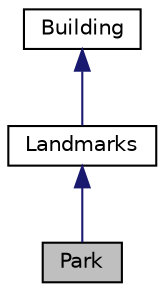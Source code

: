 digraph "Park"
{
 // LATEX_PDF_SIZE
  edge [fontname="Helvetica",fontsize="10",labelfontname="Helvetica",labelfontsize="10"];
  node [fontname="Helvetica",fontsize="10",shape=record];
  Node1 [label="Park",height=0.2,width=0.4,color="black", fillcolor="grey75", style="filled", fontcolor="black",tooltip="Represents a park, which is a type of landmark."];
  Node2 -> Node1 [dir="back",color="midnightblue",fontsize="10",style="solid"];
  Node2 [label="Landmarks",height=0.2,width=0.4,color="black", fillcolor="white", style="filled",URL="$classLandmarks.html",tooltip="Represents a landmark building with entertainment features."];
  Node3 -> Node2 [dir="back",color="midnightblue",fontsize="10",style="solid"];
  Node3 [label="Building",height=0.2,width=0.4,color="black", fillcolor="white", style="filled",URL="$classBuilding.html",tooltip="Abstract base class representing a building with facilities, citizens, and utilities."];
}
